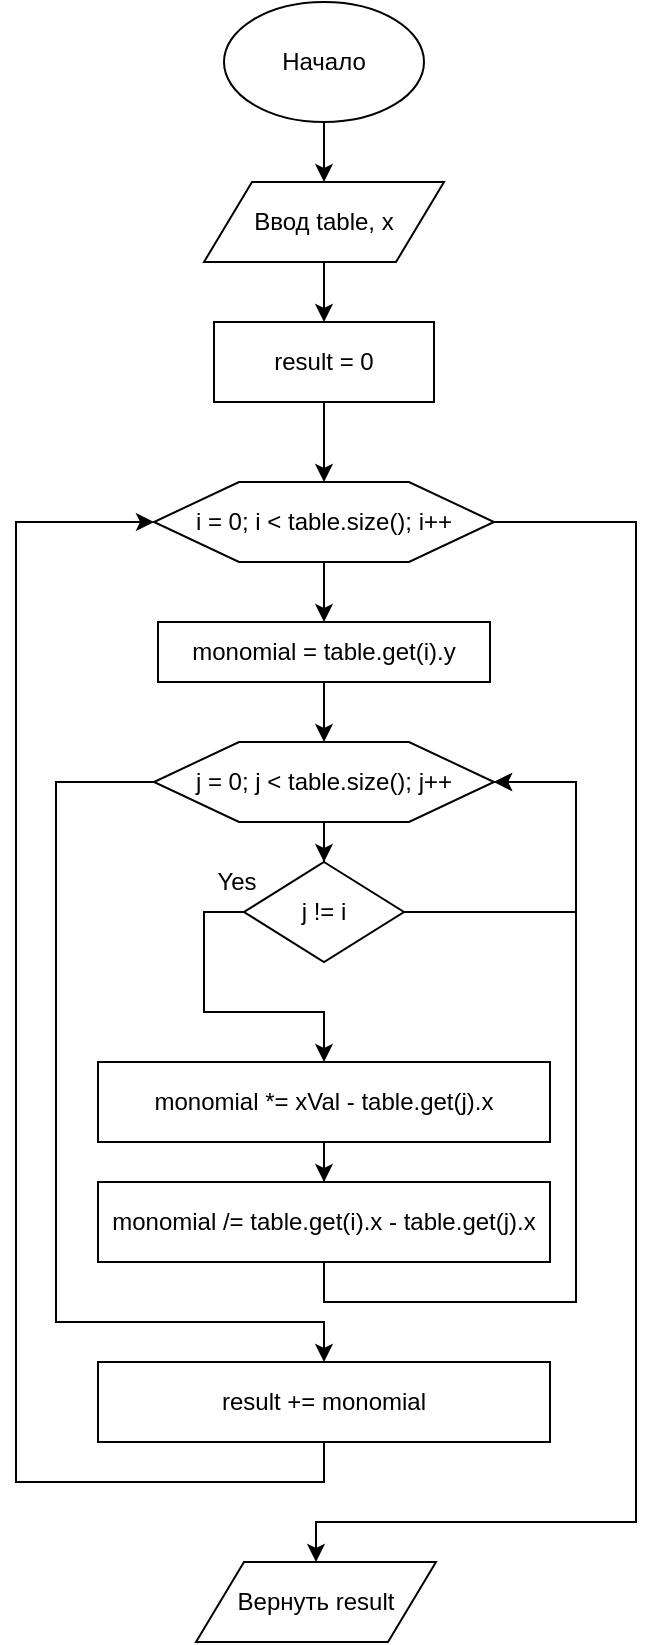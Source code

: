 <mxfile version="13.1.0" type="device"><diagram id="d_lTlFp2C_xd-55T6rEk" name="Page-1"><mxGraphModel dx="1422" dy="794" grid="1" gridSize="10" guides="1" tooltips="1" connect="1" arrows="1" fold="1" page="1" pageScale="1" pageWidth="827" pageHeight="1169" math="0" shadow="0"><root><mxCell id="0"/><mxCell id="1" parent="0"/><mxCell id="-W0G-uFl01WX-UeM-XA8-3" style="edgeStyle=orthogonalEdgeStyle;rounded=0;orthogonalLoop=1;jettySize=auto;html=1;exitX=0.5;exitY=1;exitDx=0;exitDy=0;" edge="1" parent="1" source="-W0G-uFl01WX-UeM-XA8-1" target="-W0G-uFl01WX-UeM-XA8-2"><mxGeometry relative="1" as="geometry"/></mxCell><mxCell id="-W0G-uFl01WX-UeM-XA8-1" value="Начало" style="ellipse;whiteSpace=wrap;html=1;" vertex="1" parent="1"><mxGeometry x="364" y="70" width="100" height="60" as="geometry"/></mxCell><mxCell id="-W0G-uFl01WX-UeM-XA8-5" style="edgeStyle=orthogonalEdgeStyle;rounded=0;orthogonalLoop=1;jettySize=auto;html=1;exitX=0.5;exitY=1;exitDx=0;exitDy=0;" edge="1" parent="1" source="-W0G-uFl01WX-UeM-XA8-2" target="-W0G-uFl01WX-UeM-XA8-4"><mxGeometry relative="1" as="geometry"/></mxCell><mxCell id="-W0G-uFl01WX-UeM-XA8-2" value="Ввод table, x" style="shape=parallelogram;perimeter=parallelogramPerimeter;whiteSpace=wrap;html=1;" vertex="1" parent="1"><mxGeometry x="354" y="160" width="120" height="40" as="geometry"/></mxCell><mxCell id="-W0G-uFl01WX-UeM-XA8-9" style="edgeStyle=orthogonalEdgeStyle;rounded=0;orthogonalLoop=1;jettySize=auto;html=1;exitX=0.5;exitY=1;exitDx=0;exitDy=0;" edge="1" parent="1" source="-W0G-uFl01WX-UeM-XA8-4" target="-W0G-uFl01WX-UeM-XA8-7"><mxGeometry relative="1" as="geometry"/></mxCell><mxCell id="-W0G-uFl01WX-UeM-XA8-4" value="result = 0" style="rounded=0;whiteSpace=wrap;html=1;" vertex="1" parent="1"><mxGeometry x="359" y="230" width="110" height="40" as="geometry"/></mxCell><mxCell id="-W0G-uFl01WX-UeM-XA8-12" style="edgeStyle=orthogonalEdgeStyle;rounded=0;orthogonalLoop=1;jettySize=auto;html=1;exitX=0.5;exitY=1;exitDx=0;exitDy=0;" edge="1" parent="1" source="-W0G-uFl01WX-UeM-XA8-7" target="-W0G-uFl01WX-UeM-XA8-11"><mxGeometry relative="1" as="geometry"/></mxCell><mxCell id="-W0G-uFl01WX-UeM-XA8-33" style="edgeStyle=orthogonalEdgeStyle;rounded=0;orthogonalLoop=1;jettySize=auto;html=1;exitX=1;exitY=0.5;exitDx=0;exitDy=0;" edge="1" parent="1" source="-W0G-uFl01WX-UeM-XA8-7" target="-W0G-uFl01WX-UeM-XA8-32"><mxGeometry relative="1" as="geometry"><Array as="points"><mxPoint x="570" y="330"/><mxPoint x="570" y="830"/><mxPoint x="410" y="830"/></Array></mxGeometry></mxCell><mxCell id="-W0G-uFl01WX-UeM-XA8-7" value="i = 0; i &lt; table.size(); i++" style="shape=hexagon;perimeter=hexagonPerimeter2;whiteSpace=wrap;html=1;" vertex="1" parent="1"><mxGeometry x="329" y="310" width="170" height="40" as="geometry"/></mxCell><mxCell id="-W0G-uFl01WX-UeM-XA8-14" style="edgeStyle=orthogonalEdgeStyle;rounded=0;orthogonalLoop=1;jettySize=auto;html=1;exitX=0.5;exitY=1;exitDx=0;exitDy=0;" edge="1" parent="1" source="-W0G-uFl01WX-UeM-XA8-11" target="-W0G-uFl01WX-UeM-XA8-13"><mxGeometry relative="1" as="geometry"/></mxCell><mxCell id="-W0G-uFl01WX-UeM-XA8-11" value="monomial = table.get(i).y" style="rounded=0;whiteSpace=wrap;html=1;" vertex="1" parent="1"><mxGeometry x="331" y="380" width="166" height="30" as="geometry"/></mxCell><mxCell id="-W0G-uFl01WX-UeM-XA8-25" style="edgeStyle=orthogonalEdgeStyle;rounded=0;orthogonalLoop=1;jettySize=auto;html=1;exitX=0.5;exitY=1;exitDx=0;exitDy=0;" edge="1" parent="1" source="-W0G-uFl01WX-UeM-XA8-13" target="-W0G-uFl01WX-UeM-XA8-15"><mxGeometry relative="1" as="geometry"/></mxCell><mxCell id="-W0G-uFl01WX-UeM-XA8-30" style="edgeStyle=orthogonalEdgeStyle;rounded=0;orthogonalLoop=1;jettySize=auto;html=1;exitX=0;exitY=0.5;exitDx=0;exitDy=0;" edge="1" parent="1" source="-W0G-uFl01WX-UeM-XA8-13" target="-W0G-uFl01WX-UeM-XA8-29"><mxGeometry relative="1" as="geometry"><Array as="points"><mxPoint x="280" y="460"/><mxPoint x="280" y="730"/><mxPoint x="414" y="730"/></Array></mxGeometry></mxCell><mxCell id="-W0G-uFl01WX-UeM-XA8-13" value="j = 0; j &lt; table.size(); j++" style="shape=hexagon;perimeter=hexagonPerimeter2;whiteSpace=wrap;html=1;" vertex="1" parent="1"><mxGeometry x="329" y="440" width="170" height="40" as="geometry"/></mxCell><mxCell id="-W0G-uFl01WX-UeM-XA8-21" style="edgeStyle=orthogonalEdgeStyle;rounded=0;orthogonalLoop=1;jettySize=auto;html=1;exitX=0;exitY=0.5;exitDx=0;exitDy=0;" edge="1" parent="1" source="-W0G-uFl01WX-UeM-XA8-15" target="-W0G-uFl01WX-UeM-XA8-19"><mxGeometry relative="1" as="geometry"/></mxCell><mxCell id="-W0G-uFl01WX-UeM-XA8-27" style="edgeStyle=orthogonalEdgeStyle;rounded=0;orthogonalLoop=1;jettySize=auto;html=1;exitX=1;exitY=0.5;exitDx=0;exitDy=0;entryX=1;entryY=0.5;entryDx=0;entryDy=0;" edge="1" parent="1" source="-W0G-uFl01WX-UeM-XA8-15" target="-W0G-uFl01WX-UeM-XA8-13"><mxGeometry relative="1" as="geometry"><Array as="points"><mxPoint x="540" y="525"/><mxPoint x="540" y="460"/></Array></mxGeometry></mxCell><mxCell id="-W0G-uFl01WX-UeM-XA8-15" value="j != i" style="rhombus;whiteSpace=wrap;html=1;" vertex="1" parent="1"><mxGeometry x="374" y="500" width="80" height="50" as="geometry"/></mxCell><mxCell id="-W0G-uFl01WX-UeM-XA8-17" value="Yes" style="text;html=1;align=center;verticalAlign=middle;resizable=0;points=[];autosize=1;" vertex="1" parent="1"><mxGeometry x="350" y="500" width="40" height="20" as="geometry"/></mxCell><mxCell id="-W0G-uFl01WX-UeM-XA8-23" style="edgeStyle=orthogonalEdgeStyle;rounded=0;orthogonalLoop=1;jettySize=auto;html=1;exitX=0.5;exitY=1;exitDx=0;exitDy=0;" edge="1" parent="1" source="-W0G-uFl01WX-UeM-XA8-19" target="-W0G-uFl01WX-UeM-XA8-22"><mxGeometry relative="1" as="geometry"/></mxCell><mxCell id="-W0G-uFl01WX-UeM-XA8-19" value="monomial *= xVal - table.get(j).x" style="rounded=0;whiteSpace=wrap;html=1;" vertex="1" parent="1"><mxGeometry x="301" y="600" width="226" height="40" as="geometry"/></mxCell><mxCell id="-W0G-uFl01WX-UeM-XA8-26" style="edgeStyle=orthogonalEdgeStyle;rounded=0;orthogonalLoop=1;jettySize=auto;html=1;exitX=0.5;exitY=1;exitDx=0;exitDy=0;entryX=1;entryY=0.5;entryDx=0;entryDy=0;" edge="1" parent="1" source="-W0G-uFl01WX-UeM-XA8-22" target="-W0G-uFl01WX-UeM-XA8-13"><mxGeometry relative="1" as="geometry"><Array as="points"><mxPoint x="414" y="720"/><mxPoint x="540" y="720"/><mxPoint x="540" y="460"/></Array></mxGeometry></mxCell><mxCell id="-W0G-uFl01WX-UeM-XA8-22" value="monomial /= table.get(i).x - table.get(j).x" style="rounded=0;whiteSpace=wrap;html=1;" vertex="1" parent="1"><mxGeometry x="301" y="660" width="226" height="40" as="geometry"/></mxCell><mxCell id="-W0G-uFl01WX-UeM-XA8-31" style="edgeStyle=orthogonalEdgeStyle;rounded=0;orthogonalLoop=1;jettySize=auto;html=1;exitX=0.5;exitY=1;exitDx=0;exitDy=0;entryX=0;entryY=0.5;entryDx=0;entryDy=0;" edge="1" parent="1" source="-W0G-uFl01WX-UeM-XA8-29" target="-W0G-uFl01WX-UeM-XA8-7"><mxGeometry relative="1" as="geometry"><Array as="points"><mxPoint x="414" y="810"/><mxPoint x="260" y="810"/><mxPoint x="260" y="330"/></Array></mxGeometry></mxCell><mxCell id="-W0G-uFl01WX-UeM-XA8-29" value="result += monomial" style="rounded=0;whiteSpace=wrap;html=1;" vertex="1" parent="1"><mxGeometry x="301" y="750" width="226" height="40" as="geometry"/></mxCell><mxCell id="-W0G-uFl01WX-UeM-XA8-32" value="Вернуть result" style="shape=parallelogram;perimeter=parallelogramPerimeter;whiteSpace=wrap;html=1;" vertex="1" parent="1"><mxGeometry x="350" y="850" width="120" height="40" as="geometry"/></mxCell></root></mxGraphModel></diagram></mxfile>